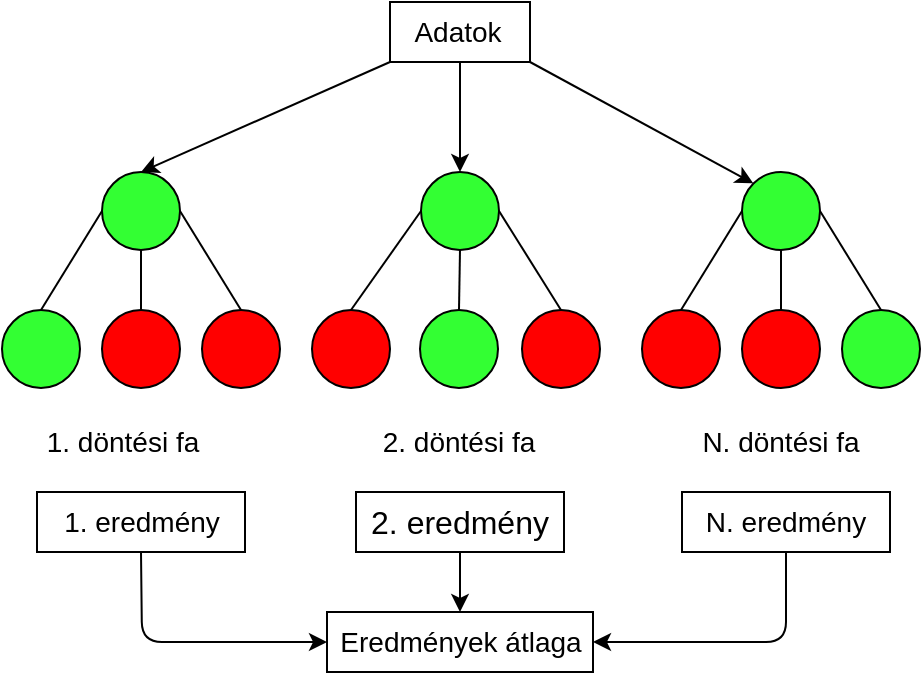 <mxfile version="14.5.1" type="github">
  <diagram id="C5RBs43oDa-KdzZeNtuy" name="Page-1">
    <mxGraphModel dx="1038" dy="547" grid="1" gridSize="10" guides="1" tooltips="1" connect="1" arrows="1" fold="1" page="1" pageScale="1" pageWidth="827" pageHeight="1169" math="0" shadow="0">
      <root>
        <mxCell id="WIyWlLk6GJQsqaUBKTNV-0" />
        <mxCell id="WIyWlLk6GJQsqaUBKTNV-1" parent="WIyWlLk6GJQsqaUBKTNV-0" />
        <mxCell id="tq0yo84my99M850M_xK6-0" value="" style="rounded=0;whiteSpace=wrap;html=1;" vertex="1" parent="WIyWlLk6GJQsqaUBKTNV-1">
          <mxGeometry x="344" y="45" width="70" height="30" as="geometry" />
        </mxCell>
        <mxCell id="tq0yo84my99M850M_xK6-1" value="&lt;font style=&quot;font-size: 14px&quot;&gt;Adatok&lt;/font&gt;" style="text;html=1;strokeColor=none;fillColor=none;align=center;verticalAlign=middle;whiteSpace=wrap;rounded=0;" vertex="1" parent="WIyWlLk6GJQsqaUBKTNV-1">
          <mxGeometry x="358" y="50" width="40" height="20" as="geometry" />
        </mxCell>
        <mxCell id="tq0yo84my99M850M_xK6-13" value="" style="ellipse;whiteSpace=wrap;html=1;aspect=fixed;fillColor=#33FF33;" vertex="1" parent="WIyWlLk6GJQsqaUBKTNV-1">
          <mxGeometry x="150" y="199" width="39" height="39" as="geometry" />
        </mxCell>
        <mxCell id="tq0yo84my99M850M_xK6-16" value="" style="ellipse;whiteSpace=wrap;html=1;aspect=fixed;fillColor=#FF0000;" vertex="1" parent="WIyWlLk6GJQsqaUBKTNV-1">
          <mxGeometry x="250" y="199" width="39" height="39" as="geometry" />
        </mxCell>
        <mxCell id="tq0yo84my99M850M_xK6-17" value="" style="ellipse;whiteSpace=wrap;html=1;aspect=fixed;fillColor=#33FF33;" vertex="1" parent="WIyWlLk6GJQsqaUBKTNV-1">
          <mxGeometry x="570" y="199" width="39" height="39" as="geometry" />
        </mxCell>
        <mxCell id="tq0yo84my99M850M_xK6-18" value="" style="ellipse;whiteSpace=wrap;html=1;aspect=fixed;fillColor=#FF0000;" vertex="1" parent="WIyWlLk6GJQsqaUBKTNV-1">
          <mxGeometry x="470" y="199" width="39" height="39" as="geometry" />
        </mxCell>
        <mxCell id="tq0yo84my99M850M_xK6-19" value="" style="ellipse;whiteSpace=wrap;html=1;aspect=fixed;fillColor=#FF0000;" vertex="1" parent="WIyWlLk6GJQsqaUBKTNV-1">
          <mxGeometry x="410" y="199" width="39" height="39" as="geometry" />
        </mxCell>
        <mxCell id="tq0yo84my99M850M_xK6-20" value="" style="ellipse;whiteSpace=wrap;html=1;aspect=fixed;fillColor=#FF0000;" vertex="1" parent="WIyWlLk6GJQsqaUBKTNV-1">
          <mxGeometry x="305" y="199" width="39" height="39" as="geometry" />
        </mxCell>
        <mxCell id="tq0yo84my99M850M_xK6-21" value="" style="ellipse;whiteSpace=wrap;html=1;aspect=fixed;fillColor=#FF0000;" vertex="1" parent="WIyWlLk6GJQsqaUBKTNV-1">
          <mxGeometry x="520" y="199" width="39" height="39" as="geometry" />
        </mxCell>
        <mxCell id="tq0yo84my99M850M_xK6-22" value="" style="ellipse;whiteSpace=wrap;html=1;aspect=fixed;fillColor=#33FF33;" vertex="1" parent="WIyWlLk6GJQsqaUBKTNV-1">
          <mxGeometry x="359" y="199" width="39" height="39" as="geometry" />
        </mxCell>
        <mxCell id="tq0yo84my99M850M_xK6-23" value="" style="ellipse;whiteSpace=wrap;html=1;aspect=fixed;fillColor=#FF0000;" vertex="1" parent="WIyWlLk6GJQsqaUBKTNV-1">
          <mxGeometry x="200" y="199" width="39" height="39" as="geometry" />
        </mxCell>
        <mxCell id="tq0yo84my99M850M_xK6-24" value="" style="ellipse;whiteSpace=wrap;html=1;aspect=fixed;fillColor=#33FF33;" vertex="1" parent="WIyWlLk6GJQsqaUBKTNV-1">
          <mxGeometry x="200" y="130" width="39" height="39" as="geometry" />
        </mxCell>
        <mxCell id="tq0yo84my99M850M_xK6-25" value="" style="ellipse;whiteSpace=wrap;html=1;aspect=fixed;fillColor=#33FF33;" vertex="1" parent="WIyWlLk6GJQsqaUBKTNV-1">
          <mxGeometry x="359.5" y="130" width="39" height="39" as="geometry" />
        </mxCell>
        <mxCell id="tq0yo84my99M850M_xK6-26" value="" style="ellipse;whiteSpace=wrap;html=1;aspect=fixed;fillColor=#33FF33;" vertex="1" parent="WIyWlLk6GJQsqaUBKTNV-1">
          <mxGeometry x="520" y="130" width="39" height="39" as="geometry" />
        </mxCell>
        <mxCell id="tq0yo84my99M850M_xK6-28" value="" style="endArrow=classic;html=1;exitX=0;exitY=1;exitDx=0;exitDy=0;entryX=0.5;entryY=0;entryDx=0;entryDy=0;" edge="1" parent="WIyWlLk6GJQsqaUBKTNV-1" source="tq0yo84my99M850M_xK6-0" target="tq0yo84my99M850M_xK6-24">
          <mxGeometry width="50" height="50" relative="1" as="geometry">
            <mxPoint x="390" y="310" as="sourcePoint" />
            <mxPoint x="440" y="260" as="targetPoint" />
          </mxGeometry>
        </mxCell>
        <mxCell id="tq0yo84my99M850M_xK6-29" value="" style="endArrow=classic;html=1;exitX=0.5;exitY=1;exitDx=0;exitDy=0;entryX=0.5;entryY=0;entryDx=0;entryDy=0;" edge="1" parent="WIyWlLk6GJQsqaUBKTNV-1" source="tq0yo84my99M850M_xK6-0" target="tq0yo84my99M850M_xK6-25">
          <mxGeometry width="50" height="50" relative="1" as="geometry">
            <mxPoint x="390" y="310" as="sourcePoint" />
            <mxPoint x="440" y="260" as="targetPoint" />
          </mxGeometry>
        </mxCell>
        <mxCell id="tq0yo84my99M850M_xK6-30" value="" style="endArrow=classic;html=1;exitX=1;exitY=1;exitDx=0;exitDy=0;entryX=0;entryY=0;entryDx=0;entryDy=0;" edge="1" parent="WIyWlLk6GJQsqaUBKTNV-1" source="tq0yo84my99M850M_xK6-0" target="tq0yo84my99M850M_xK6-26">
          <mxGeometry width="50" height="50" relative="1" as="geometry">
            <mxPoint x="390" y="310" as="sourcePoint" />
            <mxPoint x="440" y="260" as="targetPoint" />
          </mxGeometry>
        </mxCell>
        <mxCell id="tq0yo84my99M850M_xK6-31" value="" style="endArrow=none;html=1;exitX=0;exitY=0.5;exitDx=0;exitDy=0;entryX=0.5;entryY=0;entryDx=0;entryDy=0;" edge="1" parent="WIyWlLk6GJQsqaUBKTNV-1" source="tq0yo84my99M850M_xK6-24" target="tq0yo84my99M850M_xK6-13">
          <mxGeometry width="50" height="50" relative="1" as="geometry">
            <mxPoint x="390" y="310" as="sourcePoint" />
            <mxPoint x="440" y="260" as="targetPoint" />
          </mxGeometry>
        </mxCell>
        <mxCell id="tq0yo84my99M850M_xK6-32" value="" style="endArrow=none;html=1;exitX=0.5;exitY=1;exitDx=0;exitDy=0;entryX=0.5;entryY=0;entryDx=0;entryDy=0;" edge="1" parent="WIyWlLk6GJQsqaUBKTNV-1" source="tq0yo84my99M850M_xK6-24" target="tq0yo84my99M850M_xK6-23">
          <mxGeometry width="50" height="50" relative="1" as="geometry">
            <mxPoint x="390" y="310" as="sourcePoint" />
            <mxPoint x="440" y="260" as="targetPoint" />
          </mxGeometry>
        </mxCell>
        <mxCell id="tq0yo84my99M850M_xK6-33" value="" style="endArrow=none;html=1;exitX=1;exitY=0.5;exitDx=0;exitDy=0;entryX=0.5;entryY=0;entryDx=0;entryDy=0;" edge="1" parent="WIyWlLk6GJQsqaUBKTNV-1" source="tq0yo84my99M850M_xK6-24" target="tq0yo84my99M850M_xK6-16">
          <mxGeometry width="50" height="50" relative="1" as="geometry">
            <mxPoint x="390" y="310" as="sourcePoint" />
            <mxPoint x="440" y="260" as="targetPoint" />
          </mxGeometry>
        </mxCell>
        <mxCell id="tq0yo84my99M850M_xK6-34" value="" style="endArrow=none;html=1;exitX=0;exitY=0.5;exitDx=0;exitDy=0;entryX=0.5;entryY=0;entryDx=0;entryDy=0;" edge="1" parent="WIyWlLk6GJQsqaUBKTNV-1" source="tq0yo84my99M850M_xK6-25" target="tq0yo84my99M850M_xK6-20">
          <mxGeometry width="50" height="50" relative="1" as="geometry">
            <mxPoint x="390" y="310" as="sourcePoint" />
            <mxPoint x="440" y="260" as="targetPoint" />
          </mxGeometry>
        </mxCell>
        <mxCell id="tq0yo84my99M850M_xK6-35" value="" style="endArrow=none;html=1;exitX=0.5;exitY=1;exitDx=0;exitDy=0;entryX=0.5;entryY=0;entryDx=0;entryDy=0;" edge="1" parent="WIyWlLk6GJQsqaUBKTNV-1" source="tq0yo84my99M850M_xK6-25" target="tq0yo84my99M850M_xK6-22">
          <mxGeometry width="50" height="50" relative="1" as="geometry">
            <mxPoint x="390" y="310" as="sourcePoint" />
            <mxPoint x="440" y="260" as="targetPoint" />
          </mxGeometry>
        </mxCell>
        <mxCell id="tq0yo84my99M850M_xK6-36" value="" style="endArrow=none;html=1;exitX=1;exitY=0.5;exitDx=0;exitDy=0;entryX=0.5;entryY=0;entryDx=0;entryDy=0;" edge="1" parent="WIyWlLk6GJQsqaUBKTNV-1" source="tq0yo84my99M850M_xK6-25" target="tq0yo84my99M850M_xK6-19">
          <mxGeometry width="50" height="50" relative="1" as="geometry">
            <mxPoint x="390" y="310" as="sourcePoint" />
            <mxPoint x="440" y="260" as="targetPoint" />
          </mxGeometry>
        </mxCell>
        <mxCell id="tq0yo84my99M850M_xK6-37" value="" style="endArrow=none;html=1;exitX=0;exitY=0.5;exitDx=0;exitDy=0;entryX=0.5;entryY=0;entryDx=0;entryDy=0;" edge="1" parent="WIyWlLk6GJQsqaUBKTNV-1" source="tq0yo84my99M850M_xK6-26" target="tq0yo84my99M850M_xK6-18">
          <mxGeometry width="50" height="50" relative="1" as="geometry">
            <mxPoint x="390" y="310" as="sourcePoint" />
            <mxPoint x="440" y="260" as="targetPoint" />
          </mxGeometry>
        </mxCell>
        <mxCell id="tq0yo84my99M850M_xK6-38" value="" style="endArrow=none;html=1;exitX=0.5;exitY=1;exitDx=0;exitDy=0;entryX=0.5;entryY=0;entryDx=0;entryDy=0;" edge="1" parent="WIyWlLk6GJQsqaUBKTNV-1" source="tq0yo84my99M850M_xK6-26" target="tq0yo84my99M850M_xK6-21">
          <mxGeometry width="50" height="50" relative="1" as="geometry">
            <mxPoint x="390" y="310" as="sourcePoint" />
            <mxPoint x="440" y="260" as="targetPoint" />
          </mxGeometry>
        </mxCell>
        <mxCell id="tq0yo84my99M850M_xK6-39" value="" style="endArrow=none;html=1;exitX=1;exitY=0.5;exitDx=0;exitDy=0;entryX=0.5;entryY=0;entryDx=0;entryDy=0;" edge="1" parent="WIyWlLk6GJQsqaUBKTNV-1" source="tq0yo84my99M850M_xK6-26" target="tq0yo84my99M850M_xK6-17">
          <mxGeometry width="50" height="50" relative="1" as="geometry">
            <mxPoint x="390" y="310" as="sourcePoint" />
            <mxPoint x="440" y="260" as="targetPoint" />
          </mxGeometry>
        </mxCell>
        <mxCell id="tq0yo84my99M850M_xK6-40" value="&lt;font style=&quot;font-size: 14px&quot;&gt;1. döntési fa&lt;/font&gt;" style="text;html=1;strokeColor=none;fillColor=none;align=center;verticalAlign=middle;whiteSpace=wrap;rounded=0;" vertex="1" parent="WIyWlLk6GJQsqaUBKTNV-1">
          <mxGeometry x="160" y="245" width="101" height="40" as="geometry" />
        </mxCell>
        <mxCell id="tq0yo84my99M850M_xK6-41" value="&lt;font style=&quot;font-size: 14px&quot;&gt;2. döntési fa&lt;/font&gt;" style="text;html=1;strokeColor=none;fillColor=none;align=center;verticalAlign=middle;whiteSpace=wrap;rounded=0;" vertex="1" parent="WIyWlLk6GJQsqaUBKTNV-1">
          <mxGeometry x="332.75" y="250" width="90.5" height="30" as="geometry" />
        </mxCell>
        <mxCell id="tq0yo84my99M850M_xK6-42" value="&lt;font style=&quot;font-size: 14px&quot;&gt;N. döntési fa&lt;/font&gt;" style="text;html=1;strokeColor=none;fillColor=none;align=center;verticalAlign=middle;whiteSpace=wrap;rounded=0;" vertex="1" parent="WIyWlLk6GJQsqaUBKTNV-1">
          <mxGeometry x="489" y="245" width="101" height="40" as="geometry" />
        </mxCell>
        <mxCell id="tq0yo84my99M850M_xK6-62" value="&lt;font style=&quot;font-size: 14px&quot;&gt;N. eredmény&lt;/font&gt;" style="rounded=0;whiteSpace=wrap;html=1;fillColor=#FFFFFF;" vertex="1" parent="WIyWlLk6GJQsqaUBKTNV-1">
          <mxGeometry x="490" y="290" width="104" height="30" as="geometry" />
        </mxCell>
        <mxCell id="tq0yo84my99M850M_xK6-64" value="&lt;font size=&quot;3&quot;&gt;2. eredmény&lt;br&gt;&lt;/font&gt;" style="rounded=0;whiteSpace=wrap;html=1;fillColor=#FFFFFF;" vertex="1" parent="WIyWlLk6GJQsqaUBKTNV-1">
          <mxGeometry x="327" y="290" width="104" height="30" as="geometry" />
        </mxCell>
        <mxCell id="tq0yo84my99M850M_xK6-65" value="&lt;font style=&quot;font-size: 14px&quot;&gt;1. eredmény&lt;br&gt;&lt;/font&gt;" style="rounded=0;whiteSpace=wrap;html=1;fillColor=#FFFFFF;" vertex="1" parent="WIyWlLk6GJQsqaUBKTNV-1">
          <mxGeometry x="167.5" y="290" width="104" height="30" as="geometry" />
        </mxCell>
        <mxCell id="tq0yo84my99M850M_xK6-66" value="&lt;font style=&quot;font-size: 14px&quot;&gt;Eredmények átlaga&lt;/font&gt;" style="rounded=0;whiteSpace=wrap;html=1;fillColor=#FFFFFF;" vertex="1" parent="WIyWlLk6GJQsqaUBKTNV-1">
          <mxGeometry x="312.5" y="350" width="133" height="30" as="geometry" />
        </mxCell>
        <mxCell id="tq0yo84my99M850M_xK6-67" value="" style="endArrow=classic;html=1;exitX=0.5;exitY=1;exitDx=0;exitDy=0;entryX=0;entryY=0.5;entryDx=0;entryDy=0;" edge="1" parent="WIyWlLk6GJQsqaUBKTNV-1" source="tq0yo84my99M850M_xK6-65" target="tq0yo84my99M850M_xK6-66">
          <mxGeometry width="50" height="50" relative="1" as="geometry">
            <mxPoint x="390" y="310" as="sourcePoint" />
            <mxPoint x="440" y="260" as="targetPoint" />
            <Array as="points">
              <mxPoint x="220" y="365" />
            </Array>
          </mxGeometry>
        </mxCell>
        <mxCell id="tq0yo84my99M850M_xK6-68" value="" style="endArrow=classic;html=1;exitX=0.5;exitY=1;exitDx=0;exitDy=0;entryX=0.5;entryY=0;entryDx=0;entryDy=0;" edge="1" parent="WIyWlLk6GJQsqaUBKTNV-1" source="tq0yo84my99M850M_xK6-64" target="tq0yo84my99M850M_xK6-66">
          <mxGeometry width="50" height="50" relative="1" as="geometry">
            <mxPoint x="390" y="310" as="sourcePoint" />
            <mxPoint x="440" y="260" as="targetPoint" />
          </mxGeometry>
        </mxCell>
        <mxCell id="tq0yo84my99M850M_xK6-69" value="" style="endArrow=classic;html=1;exitX=0.5;exitY=1;exitDx=0;exitDy=0;entryX=1;entryY=0.5;entryDx=0;entryDy=0;" edge="1" parent="WIyWlLk6GJQsqaUBKTNV-1" source="tq0yo84my99M850M_xK6-62" target="tq0yo84my99M850M_xK6-66">
          <mxGeometry width="50" height="50" relative="1" as="geometry">
            <mxPoint x="390" y="310" as="sourcePoint" />
            <mxPoint x="440" y="260" as="targetPoint" />
            <Array as="points">
              <mxPoint x="542" y="365" />
            </Array>
          </mxGeometry>
        </mxCell>
      </root>
    </mxGraphModel>
  </diagram>
</mxfile>
